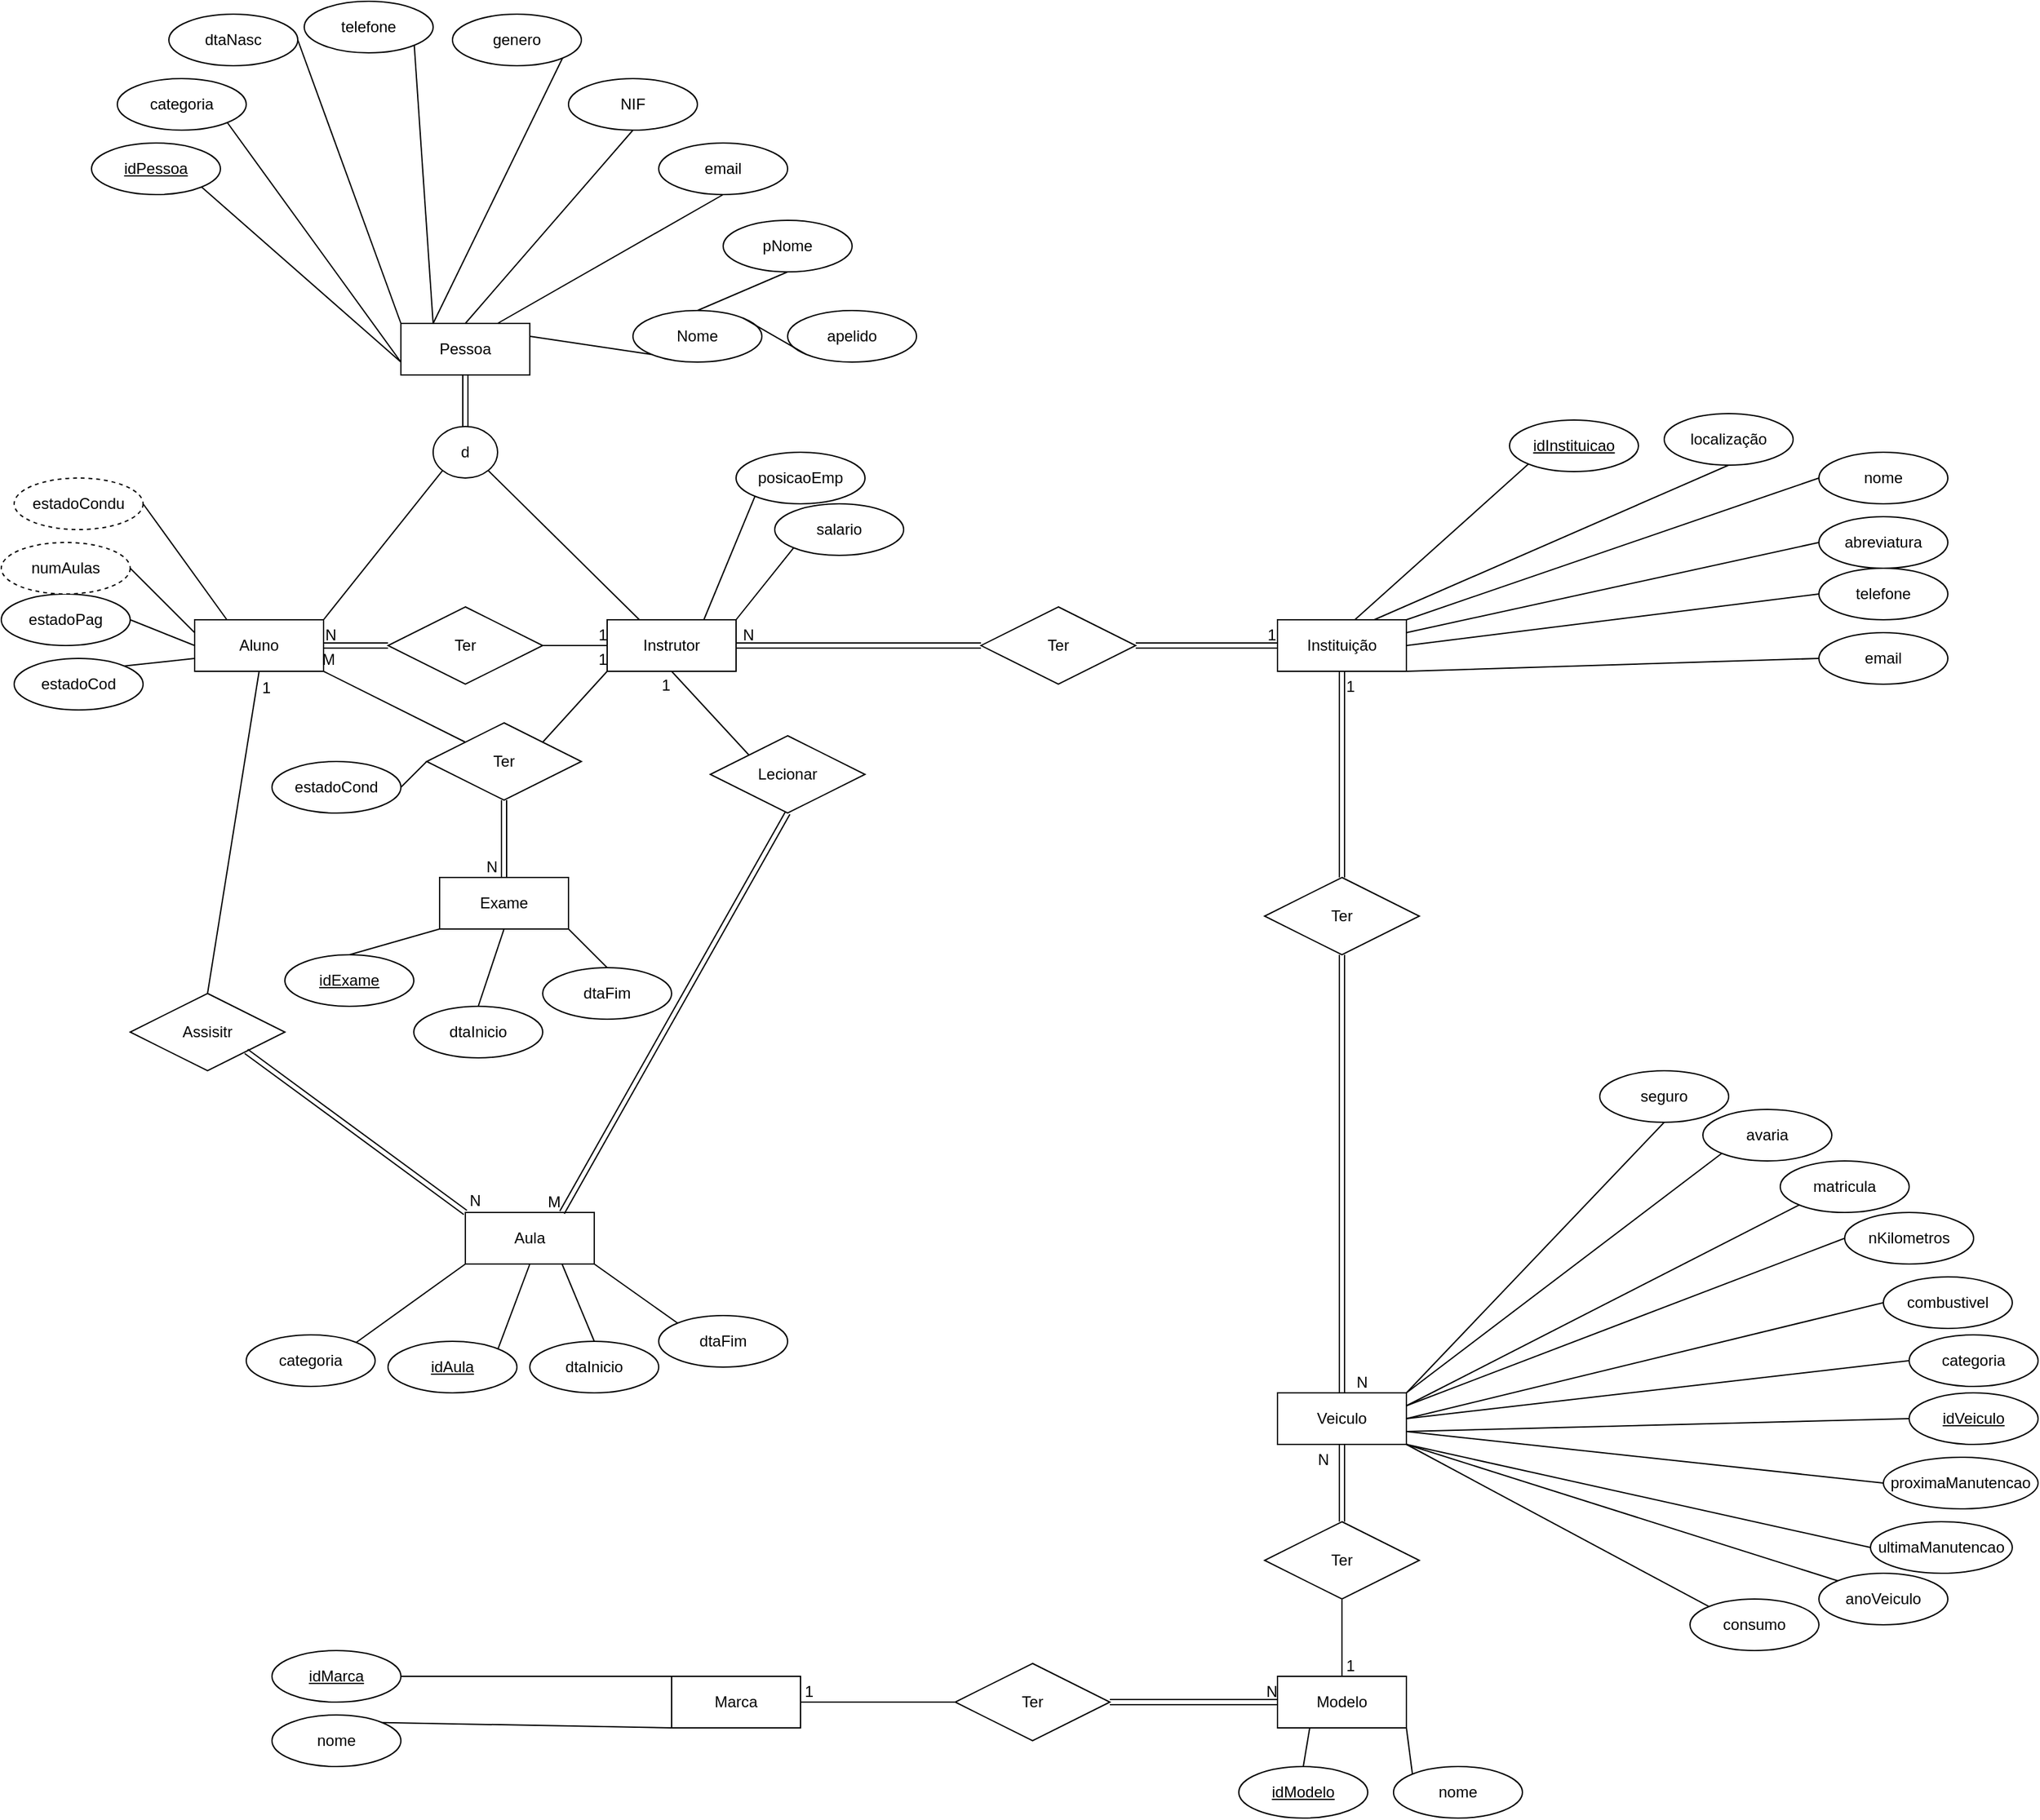 <mxfile version="17.4.6" type="device"><diagram id="oG9f0wrcc2t09360XT1p" name="Page-1"><mxGraphModel dx="2125" dy="1843" grid="1" gridSize="10" guides="1" tooltips="1" connect="1" arrows="1" fold="1" page="1" pageScale="1" pageWidth="827" pageHeight="1169" math="0" shadow="0"><root><mxCell id="0"/><mxCell id="1" parent="0"/><mxCell id="OIHB3nReKGHlLbzZ26ei-52" value="Aluno" style="whiteSpace=wrap;html=1;align=center;" parent="1" vertex="1"><mxGeometry x="-660" y="-10" width="100" height="40" as="geometry"/></mxCell><mxCell id="OIHB3nReKGHlLbzZ26ei-53" value="Instrutor" style="whiteSpace=wrap;html=1;align=center;" parent="1" vertex="1"><mxGeometry x="-340" y="-10" width="100" height="40" as="geometry"/></mxCell><mxCell id="OIHB3nReKGHlLbzZ26ei-54" value="Veiculo" style="whiteSpace=wrap;html=1;align=center;" parent="1" vertex="1"><mxGeometry x="180" y="590" width="100" height="40" as="geometry"/></mxCell><mxCell id="OIHB3nReKGHlLbzZ26ei-55" value="Instituição" style="whiteSpace=wrap;html=1;align=center;" parent="1" vertex="1"><mxGeometry x="180" y="-10" width="100" height="40" as="geometry"/></mxCell><mxCell id="nVEc0YeVtmowKKztT14y-18" value="estadoCod" style="ellipse;whiteSpace=wrap;html=1;align=center;" parent="1" vertex="1"><mxGeometry x="-800" y="20" width="100" height="40" as="geometry"/></mxCell><mxCell id="nVEc0YeVtmowKKztT14y-19" value="estadoPag" style="ellipse;whiteSpace=wrap;html=1;align=center;" parent="1" vertex="1"><mxGeometry x="-810" y="-30.0" width="100" height="40" as="geometry"/></mxCell><mxCell id="nVEc0YeVtmowKKztT14y-21" value="numAulas" style="ellipse;whiteSpace=wrap;html=1;align=center;dashed=1;" parent="1" vertex="1"><mxGeometry x="-810" y="-70" width="100" height="40" as="geometry"/></mxCell><mxCell id="nVEc0YeVtmowKKztT14y-36" value="" style="endArrow=none;html=1;rounded=0;exitX=1;exitY=0.5;exitDx=0;exitDy=0;entryX=0;entryY=0.25;entryDx=0;entryDy=0;" parent="1" source="nVEc0YeVtmowKKztT14y-21" target="OIHB3nReKGHlLbzZ26ei-52" edge="1"><mxGeometry relative="1" as="geometry"><mxPoint x="-460" y="420" as="sourcePoint"/><mxPoint x="-300" y="420" as="targetPoint"/></mxGeometry></mxCell><mxCell id="nVEc0YeVtmowKKztT14y-37" value="" style="endArrow=none;html=1;rounded=0;entryX=0;entryY=0.5;entryDx=0;entryDy=0;exitX=1;exitY=0.5;exitDx=0;exitDy=0;" parent="1" source="nVEc0YeVtmowKKztT14y-19" target="OIHB3nReKGHlLbzZ26ei-52" edge="1"><mxGeometry relative="1" as="geometry"><mxPoint x="-700" y="10" as="sourcePoint"/><mxPoint x="-270" y="390" as="targetPoint"/></mxGeometry></mxCell><mxCell id="nVEc0YeVtmowKKztT14y-42" value="" style="endArrow=none;html=1;rounded=0;exitX=0;exitY=0.75;exitDx=0;exitDy=0;entryX=1;entryY=0;entryDx=0;entryDy=0;" parent="1" source="OIHB3nReKGHlLbzZ26ei-52" target="nVEc0YeVtmowKKztT14y-18" edge="1"><mxGeometry relative="1" as="geometry"><mxPoint x="-380" y="350" as="sourcePoint"/><mxPoint x="-340.0" y="380" as="targetPoint"/></mxGeometry></mxCell><mxCell id="nVEc0YeVtmowKKztT14y-79" value="salario" style="ellipse;whiteSpace=wrap;html=1;align=center;" parent="1" vertex="1"><mxGeometry x="-210" y="-100" width="100" height="40" as="geometry"/></mxCell><mxCell id="nVEc0YeVtmowKKztT14y-80" value="posicaoEmp" style="ellipse;whiteSpace=wrap;html=1;align=center;" parent="1" vertex="1"><mxGeometry x="-240" y="-140" width="100" height="40" as="geometry"/></mxCell><mxCell id="nVEc0YeVtmowKKztT14y-89" value="" style="endArrow=none;html=1;rounded=0;exitX=0.75;exitY=0;exitDx=0;exitDy=0;entryX=0;entryY=1;entryDx=0;entryDy=0;" parent="1" source="OIHB3nReKGHlLbzZ26ei-53" target="nVEc0YeVtmowKKztT14y-80" edge="1"><mxGeometry relative="1" as="geometry"><mxPoint x="-80" y="109.18" as="sourcePoint"/><mxPoint x="220" y="139.18" as="targetPoint"/></mxGeometry></mxCell><mxCell id="nVEc0YeVtmowKKztT14y-90" value="" style="endArrow=none;html=1;rounded=0;exitX=1;exitY=0;exitDx=0;exitDy=0;entryX=0;entryY=1;entryDx=0;entryDy=0;" parent="1" source="OIHB3nReKGHlLbzZ26ei-53" target="nVEc0YeVtmowKKztT14y-79" edge="1"><mxGeometry relative="1" as="geometry"><mxPoint x="-80" y="129.18" as="sourcePoint"/><mxPoint x="230" y="149.18" as="targetPoint"/></mxGeometry></mxCell><mxCell id="nVEc0YeVtmowKKztT14y-96" value="matricula" style="ellipse;whiteSpace=wrap;html=1;align=center;" parent="1" vertex="1"><mxGeometry x="570" y="410" width="100" height="40" as="geometry"/></mxCell><mxCell id="nVEc0YeVtmowKKztT14y-99" value="nKilometros" style="ellipse;whiteSpace=wrap;html=1;align=center;" parent="1" vertex="1"><mxGeometry x="620" y="450" width="100" height="40" as="geometry"/></mxCell><mxCell id="nVEc0YeVtmowKKztT14y-100" value="combustivel" style="ellipse;whiteSpace=wrap;html=1;align=center;" parent="1" vertex="1"><mxGeometry x="650" y="500" width="100" height="40" as="geometry"/></mxCell><mxCell id="nVEc0YeVtmowKKztT14y-102" value="consumo" style="ellipse;whiteSpace=wrap;html=1;align=center;" parent="1" vertex="1"><mxGeometry x="500" y="750" width="100" height="40" as="geometry"/></mxCell><mxCell id="nVEc0YeVtmowKKztT14y-103" value="anoVeiculo" style="ellipse;whiteSpace=wrap;html=1;align=center;" parent="1" vertex="1"><mxGeometry x="600" y="730" width="100" height="40" as="geometry"/></mxCell><mxCell id="nVEc0YeVtmowKKztT14y-104" value="ultimaManutencao" style="ellipse;whiteSpace=wrap;html=1;align=center;" parent="1" vertex="1"><mxGeometry x="640" y="690" width="110" height="40" as="geometry"/></mxCell><mxCell id="nVEc0YeVtmowKKztT14y-105" value="proximaManutencao" style="ellipse;whiteSpace=wrap;html=1;align=center;" parent="1" vertex="1"><mxGeometry x="650" y="640" width="120" height="40" as="geometry"/></mxCell><mxCell id="nVEc0YeVtmowKKztT14y-106" value="avaria" style="ellipse;whiteSpace=wrap;html=1;align=center;" parent="1" vertex="1"><mxGeometry x="510" y="370" width="100" height="40" as="geometry"/></mxCell><mxCell id="nVEc0YeVtmowKKztT14y-108" value="seguro" style="ellipse;whiteSpace=wrap;html=1;align=center;" parent="1" vertex="1"><mxGeometry x="430" y="340" width="100" height="40" as="geometry"/></mxCell><mxCell id="nVEc0YeVtmowKKztT14y-109" value="categoria" style="ellipse;whiteSpace=wrap;html=1;align=center;" parent="1" vertex="1"><mxGeometry x="670" y="545" width="100" height="40" as="geometry"/></mxCell><mxCell id="nVEc0YeVtmowKKztT14y-111" value="idVeiculo" style="ellipse;whiteSpace=wrap;html=1;align=center;fontStyle=4;" parent="1" vertex="1"><mxGeometry x="670" y="590" width="100" height="40" as="geometry"/></mxCell><mxCell id="nVEc0YeVtmowKKztT14y-112" value="Aula" style="whiteSpace=wrap;html=1;align=center;" parent="1" vertex="1"><mxGeometry x="-450" y="450" width="100" height="40" as="geometry"/></mxCell><mxCell id="nVEc0YeVtmowKKztT14y-123" value="categoria" style="ellipse;whiteSpace=wrap;html=1;align=center;" parent="1" vertex="1"><mxGeometry x="-620" y="545" width="100" height="40" as="geometry"/></mxCell><mxCell id="ro6aVAbCuO4wN7WTRVgj-16" value="" style="endArrow=none;html=1;rounded=0;exitX=0;exitY=1;exitDx=0;exitDy=0;entryX=1;entryY=0;entryDx=0;entryDy=0;" parent="1" source="nVEc0YeVtmowKKztT14y-112" target="nVEc0YeVtmowKKztT14y-123" edge="1"><mxGeometry relative="1" as="geometry"><mxPoint x="-435" y="240" as="sourcePoint"/><mxPoint x="-275" y="240" as="targetPoint"/></mxGeometry></mxCell><mxCell id="ro6aVAbCuO4wN7WTRVgj-23" value="Lecionar" style="shape=rhombus;perimeter=rhombusPerimeter;whiteSpace=wrap;html=1;align=center;" parent="1" vertex="1"><mxGeometry x="-260" y="80" width="120" height="60" as="geometry"/></mxCell><mxCell id="ro6aVAbCuO4wN7WTRVgj-30" value="localização" style="ellipse;whiteSpace=wrap;html=1;align=center;" parent="1" vertex="1"><mxGeometry x="480" y="-170" width="100" height="40" as="geometry"/></mxCell><mxCell id="ro6aVAbCuO4wN7WTRVgj-31" value="nome" style="ellipse;whiteSpace=wrap;html=1;align=center;" parent="1" vertex="1"><mxGeometry x="600" y="-140" width="100" height="40" as="geometry"/></mxCell><mxCell id="ro6aVAbCuO4wN7WTRVgj-32" value="abreviatura" style="ellipse;whiteSpace=wrap;html=1;align=center;" parent="1" vertex="1"><mxGeometry x="600" y="-90" width="100" height="40" as="geometry"/></mxCell><mxCell id="ro6aVAbCuO4wN7WTRVgj-33" value="telefone" style="ellipse;whiteSpace=wrap;html=1;align=center;" parent="1" vertex="1"><mxGeometry x="600" y="-50" width="100" height="40" as="geometry"/></mxCell><mxCell id="ro6aVAbCuO4wN7WTRVgj-34" value="email" style="ellipse;whiteSpace=wrap;html=1;align=center;" parent="1" vertex="1"><mxGeometry x="600" width="100" height="40" as="geometry"/></mxCell><mxCell id="ro6aVAbCuO4wN7WTRVgj-35" value="" style="endArrow=none;html=1;rounded=0;entryX=0.5;entryY=1;entryDx=0;entryDy=0;exitX=0.75;exitY=0;exitDx=0;exitDy=0;" parent="1" source="OIHB3nReKGHlLbzZ26ei-55" target="ro6aVAbCuO4wN7WTRVgj-30" edge="1"><mxGeometry relative="1" as="geometry"><mxPoint x="280" y="570" as="sourcePoint"/><mxPoint x="440" y="570" as="targetPoint"/></mxGeometry></mxCell><mxCell id="ro6aVAbCuO4wN7WTRVgj-36" value="" style="endArrow=none;html=1;rounded=0;entryX=0;entryY=0.5;entryDx=0;entryDy=0;exitX=1;exitY=0;exitDx=0;exitDy=0;" parent="1" source="OIHB3nReKGHlLbzZ26ei-55" target="ro6aVAbCuO4wN7WTRVgj-31" edge="1"><mxGeometry relative="1" as="geometry"><mxPoint x="570" y="580" as="sourcePoint"/><mxPoint x="530" y="530" as="targetPoint"/></mxGeometry></mxCell><mxCell id="ro6aVAbCuO4wN7WTRVgj-37" value="" style="endArrow=none;html=1;rounded=0;entryX=0;entryY=0.5;entryDx=0;entryDy=0;exitX=1;exitY=0.25;exitDx=0;exitDy=0;" parent="1" source="OIHB3nReKGHlLbzZ26ei-55" target="ro6aVAbCuO4wN7WTRVgj-32" edge="1"><mxGeometry relative="1" as="geometry"><mxPoint x="530" y="590" as="sourcePoint"/><mxPoint x="600" y="540" as="targetPoint"/></mxGeometry></mxCell><mxCell id="ro6aVAbCuO4wN7WTRVgj-38" value="" style="endArrow=none;html=1;rounded=0;entryX=0;entryY=0.5;entryDx=0;entryDy=0;exitX=1;exitY=0.5;exitDx=0;exitDy=0;" parent="1" source="OIHB3nReKGHlLbzZ26ei-55" target="ro6aVAbCuO4wN7WTRVgj-33" edge="1"><mxGeometry relative="1" as="geometry"><mxPoint x="530" y="600" as="sourcePoint"/><mxPoint x="600" y="590" as="targetPoint"/></mxGeometry></mxCell><mxCell id="ro6aVAbCuO4wN7WTRVgj-39" value="" style="endArrow=none;html=1;rounded=0;entryX=0;entryY=0.5;entryDx=0;entryDy=0;exitX=1;exitY=1;exitDx=0;exitDy=0;" parent="1" source="OIHB3nReKGHlLbzZ26ei-55" target="ro6aVAbCuO4wN7WTRVgj-34" edge="1"><mxGeometry relative="1" as="geometry"><mxPoint x="530" y="610" as="sourcePoint"/><mxPoint x="600" y="630" as="targetPoint"/></mxGeometry></mxCell><mxCell id="ro6aVAbCuO4wN7WTRVgj-43" value="Ter" style="shape=rhombus;perimeter=rhombusPerimeter;whiteSpace=wrap;html=1;align=center;" parent="1" vertex="1"><mxGeometry x="-50" y="-20" width="120" height="60" as="geometry"/></mxCell><mxCell id="ro6aVAbCuO4wN7WTRVgj-50" value="Ter" style="shape=rhombus;perimeter=rhombusPerimeter;whiteSpace=wrap;html=1;align=center;" parent="1" vertex="1"><mxGeometry x="170" y="190" width="120" height="60" as="geometry"/></mxCell><mxCell id="ro6aVAbCuO4wN7WTRVgj-62" value="Exame" style="whiteSpace=wrap;html=1;align=center;" parent="1" vertex="1"><mxGeometry x="-470" y="190.0" width="100" height="40" as="geometry"/></mxCell><mxCell id="ro6aVAbCuO4wN7WTRVgj-64" value="idAula" style="ellipse;whiteSpace=wrap;html=1;align=center;fontStyle=4;" parent="1" vertex="1"><mxGeometry x="-510" y="550" width="100" height="40" as="geometry"/></mxCell><mxCell id="ro6aVAbCuO4wN7WTRVgj-65" value="" style="endArrow=none;html=1;rounded=0;entryX=1;entryY=0;entryDx=0;entryDy=0;exitX=0.5;exitY=1;exitDx=0;exitDy=0;" parent="1" source="nVEc0YeVtmowKKztT14y-112" target="ro6aVAbCuO4wN7WTRVgj-64" edge="1"><mxGeometry relative="1" as="geometry"><mxPoint x="-395" y="320" as="sourcePoint"/><mxPoint x="-235" y="320" as="targetPoint"/></mxGeometry></mxCell><mxCell id="ro6aVAbCuO4wN7WTRVgj-67" value="dtaInicio" style="ellipse;whiteSpace=wrap;html=1;align=center;" parent="1" vertex="1"><mxGeometry x="-400" y="550" width="100" height="40" as="geometry"/></mxCell><mxCell id="ro6aVAbCuO4wN7WTRVgj-68" value="dtaFim" style="ellipse;whiteSpace=wrap;html=1;align=center;" parent="1" vertex="1"><mxGeometry x="-300" y="530" width="100" height="40" as="geometry"/></mxCell><mxCell id="ro6aVAbCuO4wN7WTRVgj-70" value="" style="endArrow=none;html=1;rounded=0;entryX=0.5;entryY=0;entryDx=0;entryDy=0;exitX=0.75;exitY=1;exitDx=0;exitDy=0;" parent="1" source="nVEc0YeVtmowKKztT14y-112" target="ro6aVAbCuO4wN7WTRVgj-67" edge="1"><mxGeometry relative="1" as="geometry"><mxPoint x="-405" y="380" as="sourcePoint"/><mxPoint x="-245" y="380" as="targetPoint"/></mxGeometry></mxCell><mxCell id="ro6aVAbCuO4wN7WTRVgj-71" value="" style="endArrow=none;html=1;rounded=0;entryX=0;entryY=0;entryDx=0;entryDy=0;exitX=1;exitY=1;exitDx=0;exitDy=0;" parent="1" source="nVEc0YeVtmowKKztT14y-112" target="ro6aVAbCuO4wN7WTRVgj-68" edge="1"><mxGeometry relative="1" as="geometry"><mxPoint x="-465" y="380" as="sourcePoint"/><mxPoint x="-305" y="380" as="targetPoint"/></mxGeometry></mxCell><mxCell id="ro6aVAbCuO4wN7WTRVgj-72" value="dtaInicio" style="ellipse;whiteSpace=wrap;html=1;align=center;" parent="1" vertex="1"><mxGeometry x="-490" y="290.0" width="100" height="40" as="geometry"/></mxCell><mxCell id="ro6aVAbCuO4wN7WTRVgj-73" value="dtaFim" style="ellipse;whiteSpace=wrap;html=1;align=center;" parent="1" vertex="1"><mxGeometry x="-390" y="260.0" width="100" height="40" as="geometry"/></mxCell><mxCell id="ro6aVAbCuO4wN7WTRVgj-82" value="Ter" style="shape=rhombus;perimeter=rhombusPerimeter;whiteSpace=wrap;html=1;align=center;" parent="1" vertex="1"><mxGeometry x="-480" y="70" width="120" height="60" as="geometry"/></mxCell><mxCell id="ro6aVAbCuO4wN7WTRVgj-91" value="idExame" style="ellipse;whiteSpace=wrap;html=1;align=center;fontStyle=4;" parent="1" vertex="1"><mxGeometry x="-590" y="250" width="100" height="40" as="geometry"/></mxCell><mxCell id="67WGIg1vxly1ae_sOLAU-4" value="idInstituicao" style="ellipse;whiteSpace=wrap;html=1;align=center;fontStyle=4" parent="1" vertex="1"><mxGeometry x="360" y="-165" width="100" height="40" as="geometry"/></mxCell><mxCell id="67WGIg1vxly1ae_sOLAU-5" value="" style="endArrow=none;html=1;rounded=0;entryX=0;entryY=1;entryDx=0;entryDy=0;exitX=0.6;exitY=0;exitDx=0;exitDy=0;exitPerimeter=0;" parent="1" source="OIHB3nReKGHlLbzZ26ei-55" target="67WGIg1vxly1ae_sOLAU-4" edge="1"><mxGeometry relative="1" as="geometry"><mxPoint x="305" y="690" as="sourcePoint"/><mxPoint x="530" y="590" as="targetPoint"/></mxGeometry></mxCell><mxCell id="67WGIg1vxly1ae_sOLAU-14" value="Assisitr" style="shape=rhombus;perimeter=rhombusPerimeter;whiteSpace=wrap;html=1;align=center;" parent="1" vertex="1"><mxGeometry x="-710" y="280" width="120" height="60" as="geometry"/></mxCell><mxCell id="67WGIg1vxly1ae_sOLAU-20" value="estadoCondu" style="ellipse;whiteSpace=wrap;html=1;align=center;dashed=1;" parent="1" vertex="1"><mxGeometry x="-800" y="-120" width="100" height="40" as="geometry"/></mxCell><mxCell id="67WGIg1vxly1ae_sOLAU-21" value="" style="endArrow=none;html=1;rounded=0;exitX=1;exitY=0.5;exitDx=0;exitDy=0;entryX=0.25;entryY=0;entryDx=0;entryDy=0;" parent="1" source="67WGIg1vxly1ae_sOLAU-20" target="OIHB3nReKGHlLbzZ26ei-52" edge="1"><mxGeometry relative="1" as="geometry"><mxPoint x="-714.645" y="408.358" as="sourcePoint"/><mxPoint x="-430" y="340" as="targetPoint"/></mxGeometry></mxCell><mxCell id="67WGIg1vxly1ae_sOLAU-23" value="estadoCond" style="ellipse;whiteSpace=wrap;html=1;align=center;" parent="1" vertex="1"><mxGeometry x="-600" y="100" width="100" height="40" as="geometry"/></mxCell><mxCell id="67WGIg1vxly1ae_sOLAU-24" value="Pessoa" style="whiteSpace=wrap;html=1;align=center;" parent="1" vertex="1"><mxGeometry x="-500" y="-240" width="100" height="40" as="geometry"/></mxCell><mxCell id="67WGIg1vxly1ae_sOLAU-25" value="Nome" style="ellipse;whiteSpace=wrap;html=1;align=center;" parent="1" vertex="1"><mxGeometry x="-320" y="-250" width="100" height="40" as="geometry"/></mxCell><mxCell id="67WGIg1vxly1ae_sOLAU-26" value="pNome" style="ellipse;whiteSpace=wrap;html=1;align=center;" parent="1" vertex="1"><mxGeometry x="-250" y="-320" width="100" height="40" as="geometry"/></mxCell><mxCell id="67WGIg1vxly1ae_sOLAU-27" value="apelido" style="ellipse;whiteSpace=wrap;html=1;align=center;" parent="1" vertex="1"><mxGeometry x="-200" y="-250" width="100" height="40" as="geometry"/></mxCell><mxCell id="67WGIg1vxly1ae_sOLAU-28" value="email" style="ellipse;whiteSpace=wrap;html=1;align=center;" parent="1" vertex="1"><mxGeometry x="-300" y="-380" width="100" height="40" as="geometry"/></mxCell><mxCell id="67WGIg1vxly1ae_sOLAU-29" value="NIF" style="ellipse;whiteSpace=wrap;html=1;align=center;" parent="1" vertex="1"><mxGeometry x="-370" y="-430" width="100" height="40" as="geometry"/></mxCell><mxCell id="67WGIg1vxly1ae_sOLAU-30" value="genero" style="ellipse;whiteSpace=wrap;html=1;align=center;" parent="1" vertex="1"><mxGeometry x="-460" y="-480" width="100" height="40" as="geometry"/></mxCell><mxCell id="67WGIg1vxly1ae_sOLAU-31" value="telefone" style="ellipse;whiteSpace=wrap;html=1;align=center;" parent="1" vertex="1"><mxGeometry x="-575" y="-490" width="100" height="40" as="geometry"/></mxCell><mxCell id="67WGIg1vxly1ae_sOLAU-32" value="dtaNasc" style="ellipse;whiteSpace=wrap;html=1;align=center;" parent="1" vertex="1"><mxGeometry x="-680" y="-480" width="100" height="40" as="geometry"/></mxCell><mxCell id="67WGIg1vxly1ae_sOLAU-33" value="categoria" style="ellipse;whiteSpace=wrap;html=1;align=center;" parent="1" vertex="1"><mxGeometry x="-720" y="-430" width="100" height="40" as="geometry"/></mxCell><mxCell id="67WGIg1vxly1ae_sOLAU-34" value="" style="endArrow=none;html=1;rounded=0;exitX=0.5;exitY=1;exitDx=0;exitDy=0;entryX=0.75;entryY=0;entryDx=0;entryDy=0;" parent="1" source="67WGIg1vxly1ae_sOLAU-28" target="67WGIg1vxly1ae_sOLAU-24" edge="1"><mxGeometry relative="1" as="geometry"><mxPoint x="-480" y="-110" as="sourcePoint"/><mxPoint x="-320" y="-110" as="targetPoint"/></mxGeometry></mxCell><mxCell id="67WGIg1vxly1ae_sOLAU-35" value="" style="endArrow=none;html=1;rounded=0;exitX=0;exitY=1;exitDx=0;exitDy=0;entryX=1;entryY=0.25;entryDx=0;entryDy=0;" parent="1" source="67WGIg1vxly1ae_sOLAU-25" target="67WGIg1vxly1ae_sOLAU-24" edge="1"><mxGeometry relative="1" as="geometry"><mxPoint x="-480" y="-300" as="sourcePoint"/><mxPoint x="-505" y="-220" as="targetPoint"/></mxGeometry></mxCell><mxCell id="67WGIg1vxly1ae_sOLAU-36" value="" style="endArrow=none;html=1;rounded=0;exitX=0.5;exitY=1;exitDx=0;exitDy=0;entryX=0.5;entryY=0;entryDx=0;entryDy=0;" parent="1" source="67WGIg1vxly1ae_sOLAU-26" target="67WGIg1vxly1ae_sOLAU-25" edge="1"><mxGeometry relative="1" as="geometry"><mxPoint x="-410" y="-245" as="sourcePoint"/><mxPoint x="-435" y="-165" as="targetPoint"/></mxGeometry></mxCell><mxCell id="67WGIg1vxly1ae_sOLAU-37" value="" style="endArrow=none;html=1;rounded=0;exitX=0;exitY=1;exitDx=0;exitDy=0;entryX=1;entryY=0;entryDx=0;entryDy=0;" parent="1" source="67WGIg1vxly1ae_sOLAU-27" target="67WGIg1vxly1ae_sOLAU-25" edge="1"><mxGeometry relative="1" as="geometry"><mxPoint x="-400" y="-235" as="sourcePoint"/><mxPoint x="-425" y="-155" as="targetPoint"/></mxGeometry></mxCell><mxCell id="67WGIg1vxly1ae_sOLAU-38" value="" style="endArrow=none;html=1;rounded=0;exitX=0.5;exitY=1;exitDx=0;exitDy=0;entryX=0.5;entryY=0;entryDx=0;entryDy=0;" parent="1" source="67WGIg1vxly1ae_sOLAU-29" target="67WGIg1vxly1ae_sOLAU-24" edge="1"><mxGeometry relative="1" as="geometry"><mxPoint x="-450" y="-270" as="sourcePoint"/><mxPoint x="-475" y="-190" as="targetPoint"/></mxGeometry></mxCell><mxCell id="67WGIg1vxly1ae_sOLAU-39" value="" style="endArrow=none;html=1;rounded=0;exitX=1;exitY=1;exitDx=0;exitDy=0;entryX=0.25;entryY=0;entryDx=0;entryDy=0;" parent="1" source="67WGIg1vxly1ae_sOLAU-30" target="67WGIg1vxly1ae_sOLAU-24" edge="1"><mxGeometry relative="1" as="geometry"><mxPoint x="-440" y="-260" as="sourcePoint"/><mxPoint x="-590" y="-230" as="targetPoint"/></mxGeometry></mxCell><mxCell id="67WGIg1vxly1ae_sOLAU-40" value="" style="endArrow=none;html=1;rounded=0;exitX=1;exitY=1;exitDx=0;exitDy=0;entryX=0.25;entryY=0;entryDx=0;entryDy=0;" parent="1" source="67WGIg1vxly1ae_sOLAU-31" target="67WGIg1vxly1ae_sOLAU-24" edge="1"><mxGeometry relative="1" as="geometry"><mxPoint x="-430" y="-250" as="sourcePoint"/><mxPoint x="-455" y="-170" as="targetPoint"/></mxGeometry></mxCell><mxCell id="67WGIg1vxly1ae_sOLAU-41" value="" style="endArrow=none;html=1;rounded=0;exitX=0;exitY=0;exitDx=0;exitDy=0;entryX=1;entryY=0.5;entryDx=0;entryDy=0;" parent="1" source="67WGIg1vxly1ae_sOLAU-24" target="67WGIg1vxly1ae_sOLAU-32" edge="1"><mxGeometry relative="1" as="geometry"><mxPoint x="-420" y="-240" as="sourcePoint"/><mxPoint x="-445" y="-160" as="targetPoint"/></mxGeometry></mxCell><mxCell id="67WGIg1vxly1ae_sOLAU-42" value="" style="endArrow=none;html=1;rounded=0;exitX=0;exitY=0.75;exitDx=0;exitDy=0;entryX=1;entryY=1;entryDx=0;entryDy=0;" parent="1" source="67WGIg1vxly1ae_sOLAU-24" target="67WGIg1vxly1ae_sOLAU-33" edge="1"><mxGeometry relative="1" as="geometry"><mxPoint x="-410" y="-230" as="sourcePoint"/><mxPoint x="-435" y="-150" as="targetPoint"/></mxGeometry></mxCell><mxCell id="67WGIg1vxly1ae_sOLAU-45" value="d" style="ellipse;whiteSpace=wrap;html=1;align=center;" parent="1" vertex="1"><mxGeometry x="-475" y="-160" width="50" height="40" as="geometry"/></mxCell><mxCell id="67WGIg1vxly1ae_sOLAU-46" value="" style="endArrow=none;html=1;rounded=0;exitX=0;exitY=1;exitDx=0;exitDy=0;entryX=1;entryY=0;entryDx=0;entryDy=0;" parent="1" source="67WGIg1vxly1ae_sOLAU-45" target="OIHB3nReKGHlLbzZ26ei-52" edge="1"><mxGeometry relative="1" as="geometry"><mxPoint x="-550" y="-50" as="sourcePoint"/><mxPoint x="-390" y="-50" as="targetPoint"/></mxGeometry></mxCell><mxCell id="67WGIg1vxly1ae_sOLAU-48" value="" style="endArrow=none;html=1;rounded=0;exitX=1;exitY=1;exitDx=0;exitDy=0;entryX=0.25;entryY=0;entryDx=0;entryDy=0;" parent="1" source="67WGIg1vxly1ae_sOLAU-45" target="OIHB3nReKGHlLbzZ26ei-53" edge="1"><mxGeometry relative="1" as="geometry"><mxPoint x="-522.392" y="-85.633" as="sourcePoint"/><mxPoint x="-550" as="targetPoint"/></mxGeometry></mxCell><mxCell id="67WGIg1vxly1ae_sOLAU-49" value="Ter" style="shape=rhombus;perimeter=rhombusPerimeter;whiteSpace=wrap;html=1;align=center;" parent="1" vertex="1"><mxGeometry x="-510" y="-20" width="120" height="60" as="geometry"/></mxCell><mxCell id="67WGIg1vxly1ae_sOLAU-53" value="" style="endArrow=none;html=1;rounded=0;exitX=1;exitY=0.5;exitDx=0;exitDy=0;entryX=0;entryY=0.5;entryDx=0;entryDy=0;" parent="1" source="67WGIg1vxly1ae_sOLAU-49" target="OIHB3nReKGHlLbzZ26ei-53" edge="1"><mxGeometry relative="1" as="geometry"><mxPoint x="-380" y="80" as="sourcePoint"/><mxPoint x="-220" y="80" as="targetPoint"/></mxGeometry></mxCell><mxCell id="67WGIg1vxly1ae_sOLAU-54" value="1" style="resizable=0;html=1;align=right;verticalAlign=bottom;" parent="67WGIg1vxly1ae_sOLAU-53" connectable="0" vertex="1"><mxGeometry x="1" relative="1" as="geometry"/></mxCell><mxCell id="67WGIg1vxly1ae_sOLAU-55" value="" style="shape=link;html=1;rounded=0;entryX=1;entryY=0.5;entryDx=0;entryDy=0;exitX=0;exitY=0.5;exitDx=0;exitDy=0;" parent="1" source="67WGIg1vxly1ae_sOLAU-49" target="OIHB3nReKGHlLbzZ26ei-52" edge="1"><mxGeometry relative="1" as="geometry"><mxPoint x="-510" y="60" as="sourcePoint"/><mxPoint x="-350" y="60" as="targetPoint"/></mxGeometry></mxCell><mxCell id="67WGIg1vxly1ae_sOLAU-56" value="N" style="resizable=0;html=1;align=right;verticalAlign=bottom;" parent="67WGIg1vxly1ae_sOLAU-55" connectable="0" vertex="1"><mxGeometry x="1" relative="1" as="geometry"><mxPoint x="10" as="offset"/></mxGeometry></mxCell><mxCell id="67WGIg1vxly1ae_sOLAU-57" value="Marca" style="whiteSpace=wrap;html=1;align=center;" parent="1" vertex="1"><mxGeometry x="-290" y="810" width="100" height="40" as="geometry"/></mxCell><mxCell id="67WGIg1vxly1ae_sOLAU-58" value="idMarca" style="ellipse;whiteSpace=wrap;html=1;align=center;fontStyle=4" parent="1" vertex="1"><mxGeometry x="-600" y="790" width="100" height="40" as="geometry"/></mxCell><mxCell id="67WGIg1vxly1ae_sOLAU-59" value="nome" style="ellipse;whiteSpace=wrap;html=1;align=center;" parent="1" vertex="1"><mxGeometry x="-600" y="840" width="100" height="40" as="geometry"/></mxCell><mxCell id="67WGIg1vxly1ae_sOLAU-62" value="" style="endArrow=none;html=1;rounded=0;exitX=1;exitY=0.5;exitDx=0;exitDy=0;entryX=0;entryY=0;entryDx=0;entryDy=0;" parent="1" source="67WGIg1vxly1ae_sOLAU-58" target="67WGIg1vxly1ae_sOLAU-57" edge="1"><mxGeometry relative="1" as="geometry"><mxPoint x="258.5" y="820" as="sourcePoint"/><mxPoint x="418.5" y="820" as="targetPoint"/></mxGeometry></mxCell><mxCell id="67WGIg1vxly1ae_sOLAU-63" value="" style="endArrow=none;html=1;rounded=0;exitX=1;exitY=0;exitDx=0;exitDy=0;entryX=0;entryY=1;entryDx=0;entryDy=0;" parent="1" source="67WGIg1vxly1ae_sOLAU-59" target="67WGIg1vxly1ae_sOLAU-57" edge="1"><mxGeometry relative="1" as="geometry"><mxPoint x="348.5" y="830" as="sourcePoint"/><mxPoint x="508.5" y="830" as="targetPoint"/></mxGeometry></mxCell><mxCell id="67WGIg1vxly1ae_sOLAU-65" value="Ter" style="shape=rhombus;perimeter=rhombusPerimeter;whiteSpace=wrap;html=1;align=center;" parent="1" vertex="1"><mxGeometry x="170" y="690" width="120" height="60" as="geometry"/></mxCell><mxCell id="67WGIg1vxly1ae_sOLAU-69" value="" style="endArrow=none;html=1;rounded=0;exitX=0.5;exitY=1;exitDx=0;exitDy=0;entryX=0.5;entryY=0;entryDx=0;entryDy=0;" parent="1" source="67WGIg1vxly1ae_sOLAU-65" target="rprhJemzZ-AXJaXz9siv-1" edge="1"><mxGeometry relative="1" as="geometry"><mxPoint x="313.5" y="910" as="sourcePoint"/><mxPoint x="473.5" y="910" as="targetPoint"/></mxGeometry></mxCell><mxCell id="67WGIg1vxly1ae_sOLAU-70" value="1" style="resizable=0;html=1;align=right;verticalAlign=bottom;" parent="67WGIg1vxly1ae_sOLAU-69" connectable="0" vertex="1"><mxGeometry x="1" relative="1" as="geometry"><mxPoint x="10" as="offset"/></mxGeometry></mxCell><mxCell id="lmBRc2Ij3XzO0STrbt3e-1" value="" style="endArrow=none;html=1;rounded=0;entryX=0.5;entryY=1;entryDx=0;entryDy=0;exitX=0.5;exitY=0;exitDx=0;exitDy=0;" parent="1" source="67WGIg1vxly1ae_sOLAU-14" target="OIHB3nReKGHlLbzZ26ei-52" edge="1"><mxGeometry relative="1" as="geometry"><mxPoint x="-630" y="180" as="sourcePoint"/><mxPoint x="-690" y="160" as="targetPoint"/></mxGeometry></mxCell><mxCell id="lmBRc2Ij3XzO0STrbt3e-2" value="1" style="resizable=0;html=1;align=right;verticalAlign=bottom;" parent="lmBRc2Ij3XzO0STrbt3e-1" connectable="0" vertex="1"><mxGeometry x="1" relative="1" as="geometry"><mxPoint x="10" y="21" as="offset"/></mxGeometry></mxCell><mxCell id="lmBRc2Ij3XzO0STrbt3e-3" value="" style="endArrow=none;html=1;rounded=0;entryX=0.5;entryY=1;entryDx=0;entryDy=0;exitX=0;exitY=0;exitDx=0;exitDy=0;" parent="1" source="ro6aVAbCuO4wN7WTRVgj-23" target="OIHB3nReKGHlLbzZ26ei-53" edge="1"><mxGeometry relative="1" as="geometry"><mxPoint x="-290" y="90" as="sourcePoint"/><mxPoint x="-30" y="120" as="targetPoint"/></mxGeometry></mxCell><mxCell id="lmBRc2Ij3XzO0STrbt3e-4" value="1" style="resizable=0;html=1;align=right;verticalAlign=bottom;" parent="lmBRc2Ij3XzO0STrbt3e-3" connectable="0" vertex="1"><mxGeometry x="1" relative="1" as="geometry"><mxPoint y="20" as="offset"/></mxGeometry></mxCell><mxCell id="lmBRc2Ij3XzO0STrbt3e-5" value="" style="shape=link;html=1;rounded=0;entryX=0;entryY=0;entryDx=0;entryDy=0;exitX=1;exitY=1;exitDx=0;exitDy=0;" parent="1" source="67WGIg1vxly1ae_sOLAU-14" target="nVEc0YeVtmowKKztT14y-112" edge="1"><mxGeometry relative="1" as="geometry"><mxPoint x="-530" y="310" as="sourcePoint"/><mxPoint x="-370" y="310" as="targetPoint"/></mxGeometry></mxCell><mxCell id="lmBRc2Ij3XzO0STrbt3e-6" value="N" style="resizable=0;html=1;align=right;verticalAlign=bottom;" parent="lmBRc2Ij3XzO0STrbt3e-5" connectable="0" vertex="1"><mxGeometry x="1" relative="1" as="geometry"><mxPoint x="13" as="offset"/></mxGeometry></mxCell><mxCell id="lmBRc2Ij3XzO0STrbt3e-7" value="" style="shape=link;html=1;rounded=0;entryX=0.75;entryY=0;entryDx=0;entryDy=0;exitX=0.5;exitY=1;exitDx=0;exitDy=0;" parent="1" source="ro6aVAbCuO4wN7WTRVgj-23" target="nVEc0YeVtmowKKztT14y-112" edge="1"><mxGeometry relative="1" as="geometry"><mxPoint x="-70" y="250" as="sourcePoint"/><mxPoint x="90" y="250" as="targetPoint"/></mxGeometry></mxCell><mxCell id="lmBRc2Ij3XzO0STrbt3e-8" value="M" style="resizable=0;html=1;align=right;verticalAlign=bottom;" parent="lmBRc2Ij3XzO0STrbt3e-7" connectable="0" vertex="1"><mxGeometry x="1" relative="1" as="geometry"/></mxCell><mxCell id="lmBRc2Ij3XzO0STrbt3e-13" value="" style="endArrow=none;html=1;rounded=0;exitX=1;exitY=0.5;exitDx=0;exitDy=0;entryX=0;entryY=0.5;entryDx=0;entryDy=0;" parent="1" source="67WGIg1vxly1ae_sOLAU-23" target="ro6aVAbCuO4wN7WTRVgj-82" edge="1"><mxGeometry relative="1" as="geometry"><mxPoint x="-510" y="300" as="sourcePoint"/><mxPoint x="-350" y="300" as="targetPoint"/></mxGeometry></mxCell><mxCell id="lmBRc2Ij3XzO0STrbt3e-14" value="" style="shape=link;html=1;rounded=0;entryX=0.5;entryY=0;entryDx=0;entryDy=0;exitX=0.5;exitY=1;exitDx=0;exitDy=0;" parent="1" source="ro6aVAbCuO4wN7WTRVgj-82" target="ro6aVAbCuO4wN7WTRVgj-62" edge="1"><mxGeometry relative="1" as="geometry"><mxPoint x="-310" y="360" as="sourcePoint"/><mxPoint x="-150" y="360" as="targetPoint"/></mxGeometry></mxCell><mxCell id="lmBRc2Ij3XzO0STrbt3e-15" value="N" style="resizable=0;html=1;align=right;verticalAlign=bottom;" parent="lmBRc2Ij3XzO0STrbt3e-14" connectable="0" vertex="1"><mxGeometry x="1" relative="1" as="geometry"><mxPoint x="-5" as="offset"/></mxGeometry></mxCell><mxCell id="lmBRc2Ij3XzO0STrbt3e-16" value="" style="endArrow=none;html=1;rounded=0;exitX=1;exitY=1;exitDx=0;exitDy=0;entryX=0.5;entryY=0;entryDx=0;entryDy=0;" parent="1" source="ro6aVAbCuO4wN7WTRVgj-62" target="ro6aVAbCuO4wN7WTRVgj-73" edge="1"><mxGeometry relative="1" as="geometry"><mxPoint x="-380" y="480" as="sourcePoint"/><mxPoint x="-220" y="480" as="targetPoint"/></mxGeometry></mxCell><mxCell id="lmBRc2Ij3XzO0STrbt3e-17" value="" style="endArrow=none;html=1;rounded=0;exitX=0.5;exitY=1;exitDx=0;exitDy=0;entryX=0.5;entryY=0;entryDx=0;entryDy=0;" parent="1" source="ro6aVAbCuO4wN7WTRVgj-62" target="ro6aVAbCuO4wN7WTRVgj-72" edge="1"><mxGeometry relative="1" as="geometry"><mxPoint x="-540" y="410" as="sourcePoint"/><mxPoint x="-380" y="410" as="targetPoint"/></mxGeometry></mxCell><mxCell id="lmBRc2Ij3XzO0STrbt3e-18" value="" style="endArrow=none;html=1;rounded=0;exitX=0;exitY=1;exitDx=0;exitDy=0;entryX=0.5;entryY=0;entryDx=0;entryDy=0;" parent="1" source="ro6aVAbCuO4wN7WTRVgj-62" target="ro6aVAbCuO4wN7WTRVgj-91" edge="1"><mxGeometry relative="1" as="geometry"><mxPoint x="-540" y="400" as="sourcePoint"/><mxPoint x="-380" y="400" as="targetPoint"/></mxGeometry></mxCell><mxCell id="lmBRc2Ij3XzO0STrbt3e-23" value="" style="endArrow=none;html=1;rounded=0;entryX=1;entryY=1;entryDx=0;entryDy=0;exitX=0;exitY=0;exitDx=0;exitDy=0;" parent="1" source="ro6aVAbCuO4wN7WTRVgj-82" target="OIHB3nReKGHlLbzZ26ei-52" edge="1"><mxGeometry relative="1" as="geometry"><mxPoint x="-600" y="80" as="sourcePoint"/><mxPoint x="-440" y="80" as="targetPoint"/></mxGeometry></mxCell><mxCell id="lmBRc2Ij3XzO0STrbt3e-24" value="M" style="resizable=0;html=1;align=right;verticalAlign=bottom;" parent="lmBRc2Ij3XzO0STrbt3e-23" connectable="0" vertex="1"><mxGeometry x="1" relative="1" as="geometry"><mxPoint x="10" as="offset"/></mxGeometry></mxCell><mxCell id="lmBRc2Ij3XzO0STrbt3e-25" value="" style="endArrow=none;html=1;rounded=0;entryX=0;entryY=1;entryDx=0;entryDy=0;exitX=1;exitY=0;exitDx=0;exitDy=0;" parent="1" source="ro6aVAbCuO4wN7WTRVgj-82" target="OIHB3nReKGHlLbzZ26ei-53" edge="1"><mxGeometry relative="1" as="geometry"><mxPoint x="-500" y="130" as="sourcePoint"/><mxPoint x="-340" y="130" as="targetPoint"/></mxGeometry></mxCell><mxCell id="lmBRc2Ij3XzO0STrbt3e-26" value="1" style="resizable=0;html=1;align=right;verticalAlign=bottom;" parent="lmBRc2Ij3XzO0STrbt3e-25" connectable="0" vertex="1"><mxGeometry x="1" relative="1" as="geometry"/></mxCell><mxCell id="lmBRc2Ij3XzO0STrbt3e-27" value="" style="shape=link;html=1;rounded=0;entryX=1;entryY=0.5;entryDx=0;entryDy=0;exitX=0;exitY=0.5;exitDx=0;exitDy=0;" parent="1" source="ro6aVAbCuO4wN7WTRVgj-43" target="OIHB3nReKGHlLbzZ26ei-53" edge="1"><mxGeometry relative="1" as="geometry"><mxPoint x="-90" y="170" as="sourcePoint"/><mxPoint x="70" y="170" as="targetPoint"/></mxGeometry></mxCell><mxCell id="lmBRc2Ij3XzO0STrbt3e-28" value="N" style="resizable=0;html=1;align=right;verticalAlign=bottom;" parent="lmBRc2Ij3XzO0STrbt3e-27" connectable="0" vertex="1"><mxGeometry x="1" relative="1" as="geometry"><mxPoint x="14" as="offset"/></mxGeometry></mxCell><mxCell id="lmBRc2Ij3XzO0STrbt3e-29" value="" style="shape=link;html=1;rounded=0;exitX=1;exitY=0.5;exitDx=0;exitDy=0;entryX=0;entryY=0.5;entryDx=0;entryDy=0;" parent="1" source="ro6aVAbCuO4wN7WTRVgj-43" target="OIHB3nReKGHlLbzZ26ei-55" edge="1"><mxGeometry relative="1" as="geometry"><mxPoint x="30" y="60" as="sourcePoint"/><mxPoint x="190" y="60" as="targetPoint"/></mxGeometry></mxCell><mxCell id="lmBRc2Ij3XzO0STrbt3e-30" value="1" style="resizable=0;html=1;align=right;verticalAlign=bottom;" parent="lmBRc2Ij3XzO0STrbt3e-29" connectable="0" vertex="1"><mxGeometry x="1" relative="1" as="geometry"><mxPoint x="-1" as="offset"/></mxGeometry></mxCell><mxCell id="lmBRc2Ij3XzO0STrbt3e-31" value="" style="shape=link;html=1;rounded=0;entryX=0.5;entryY=1;entryDx=0;entryDy=0;exitX=0.5;exitY=0;exitDx=0;exitDy=0;" parent="1" source="ro6aVAbCuO4wN7WTRVgj-50" target="OIHB3nReKGHlLbzZ26ei-55" edge="1"><mxGeometry relative="1" as="geometry"><mxPoint x="50" y="150" as="sourcePoint"/><mxPoint x="210" y="150" as="targetPoint"/></mxGeometry></mxCell><mxCell id="lmBRc2Ij3XzO0STrbt3e-32" value="1" style="resizable=0;html=1;align=right;verticalAlign=bottom;" parent="lmBRc2Ij3XzO0STrbt3e-31" connectable="0" vertex="1"><mxGeometry x="1" relative="1" as="geometry"><mxPoint x="10" y="20" as="offset"/></mxGeometry></mxCell><mxCell id="lmBRc2Ij3XzO0STrbt3e-33" value="" style="shape=link;html=1;rounded=0;entryX=0.5;entryY=0;entryDx=0;entryDy=0;exitX=0.5;exitY=1;exitDx=0;exitDy=0;" parent="1" source="ro6aVAbCuO4wN7WTRVgj-50" target="OIHB3nReKGHlLbzZ26ei-54" edge="1"><mxGeometry relative="1" as="geometry"><mxPoint x="180" y="360" as="sourcePoint"/><mxPoint x="340" y="360" as="targetPoint"/></mxGeometry></mxCell><mxCell id="lmBRc2Ij3XzO0STrbt3e-34" value="N" style="resizable=0;html=1;align=right;verticalAlign=bottom;" parent="lmBRc2Ij3XzO0STrbt3e-33" connectable="0" vertex="1"><mxGeometry x="1" relative="1" as="geometry"><mxPoint x="20" as="offset"/></mxGeometry></mxCell><mxCell id="lmBRc2Ij3XzO0STrbt3e-36" value="" style="endArrow=none;html=1;rounded=0;exitX=1;exitY=0;exitDx=0;exitDy=0;entryX=0.5;entryY=1;entryDx=0;entryDy=0;" parent="1" source="OIHB3nReKGHlLbzZ26ei-54" target="nVEc0YeVtmowKKztT14y-108" edge="1"><mxGeometry relative="1" as="geometry"><mxPoint x="250" y="660" as="sourcePoint"/><mxPoint x="410" y="660" as="targetPoint"/></mxGeometry></mxCell><mxCell id="lmBRc2Ij3XzO0STrbt3e-37" value="" style="endArrow=none;html=1;rounded=0;entryX=0;entryY=1;entryDx=0;entryDy=0;exitX=1;exitY=0;exitDx=0;exitDy=0;" parent="1" source="OIHB3nReKGHlLbzZ26ei-54" target="nVEc0YeVtmowKKztT14y-106" edge="1"><mxGeometry relative="1" as="geometry"><mxPoint x="260" y="560" as="sourcePoint"/><mxPoint x="560" y="590" as="targetPoint"/></mxGeometry></mxCell><mxCell id="lmBRc2Ij3XzO0STrbt3e-38" value="" style="endArrow=none;html=1;rounded=0;exitX=1;exitY=0.25;exitDx=0;exitDy=0;entryX=0;entryY=1;entryDx=0;entryDy=0;" parent="1" source="OIHB3nReKGHlLbzZ26ei-54" target="nVEc0YeVtmowKKztT14y-96" edge="1"><mxGeometry relative="1" as="geometry"><mxPoint x="400" y="600" as="sourcePoint"/><mxPoint x="560" y="600" as="targetPoint"/></mxGeometry></mxCell><mxCell id="lmBRc2Ij3XzO0STrbt3e-39" value="" style="endArrow=none;html=1;rounded=0;exitX=1;exitY=0.25;exitDx=0;exitDy=0;entryX=0;entryY=0.5;entryDx=0;entryDy=0;" parent="1" source="OIHB3nReKGHlLbzZ26ei-54" target="nVEc0YeVtmowKKztT14y-99" edge="1"><mxGeometry relative="1" as="geometry"><mxPoint x="400" y="630" as="sourcePoint"/><mxPoint x="560" y="630" as="targetPoint"/></mxGeometry></mxCell><mxCell id="lmBRc2Ij3XzO0STrbt3e-40" value="" style="endArrow=none;html=1;rounded=0;entryX=0;entryY=0.5;entryDx=0;entryDy=0;exitX=1;exitY=0.5;exitDx=0;exitDy=0;" parent="1" source="OIHB3nReKGHlLbzZ26ei-54" target="nVEc0YeVtmowKKztT14y-100" edge="1"><mxGeometry relative="1" as="geometry"><mxPoint x="260" y="670" as="sourcePoint"/><mxPoint x="470" y="650" as="targetPoint"/></mxGeometry></mxCell><mxCell id="lmBRc2Ij3XzO0STrbt3e-41" value="" style="endArrow=none;html=1;rounded=0;exitX=1;exitY=0.5;exitDx=0;exitDy=0;entryX=0;entryY=0.5;entryDx=0;entryDy=0;" parent="1" source="OIHB3nReKGHlLbzZ26ei-54" target="nVEc0YeVtmowKKztT14y-109" edge="1"><mxGeometry relative="1" as="geometry"><mxPoint x="320" y="690" as="sourcePoint"/><mxPoint x="480" y="690" as="targetPoint"/></mxGeometry></mxCell><mxCell id="lmBRc2Ij3XzO0STrbt3e-42" value="" style="endArrow=none;html=1;rounded=0;entryX=0;entryY=0.5;entryDx=0;entryDy=0;exitX=1;exitY=0.75;exitDx=0;exitDy=0;" parent="1" source="OIHB3nReKGHlLbzZ26ei-54" target="nVEc0YeVtmowKKztT14y-111" edge="1"><mxGeometry relative="1" as="geometry"><mxPoint x="370" y="680" as="sourcePoint"/><mxPoint x="530" y="680" as="targetPoint"/></mxGeometry></mxCell><mxCell id="lmBRc2Ij3XzO0STrbt3e-43" value="" style="endArrow=none;html=1;rounded=0;entryX=0;entryY=0.5;entryDx=0;entryDy=0;exitX=1;exitY=0.75;exitDx=0;exitDy=0;" parent="1" source="OIHB3nReKGHlLbzZ26ei-54" target="nVEc0YeVtmowKKztT14y-105" edge="1"><mxGeometry relative="1" as="geometry"><mxPoint x="390" y="670" as="sourcePoint"/><mxPoint x="550" y="670" as="targetPoint"/></mxGeometry></mxCell><mxCell id="lmBRc2Ij3XzO0STrbt3e-44" value="" style="endArrow=none;html=1;rounded=0;entryX=0;entryY=0.5;entryDx=0;entryDy=0;exitX=1;exitY=1;exitDx=0;exitDy=0;" parent="1" source="OIHB3nReKGHlLbzZ26ei-54" target="nVEc0YeVtmowKKztT14y-104" edge="1"><mxGeometry relative="1" as="geometry"><mxPoint x="280" y="700" as="sourcePoint"/><mxPoint x="440" y="700" as="targetPoint"/></mxGeometry></mxCell><mxCell id="lmBRc2Ij3XzO0STrbt3e-45" value="" style="endArrow=none;html=1;rounded=0;entryX=0;entryY=0;entryDx=0;entryDy=0;exitX=1;exitY=1;exitDx=0;exitDy=0;" parent="1" source="OIHB3nReKGHlLbzZ26ei-54" target="nVEc0YeVtmowKKztT14y-103" edge="1"><mxGeometry relative="1" as="geometry"><mxPoint x="250" y="700" as="sourcePoint"/><mxPoint x="410" y="700" as="targetPoint"/></mxGeometry></mxCell><mxCell id="lmBRc2Ij3XzO0STrbt3e-46" value="" style="endArrow=none;html=1;rounded=0;entryX=0;entryY=0;entryDx=0;entryDy=0;exitX=1;exitY=1;exitDx=0;exitDy=0;" parent="1" source="OIHB3nReKGHlLbzZ26ei-54" target="nVEc0YeVtmowKKztT14y-102" edge="1"><mxGeometry relative="1" as="geometry"><mxPoint x="230" y="710" as="sourcePoint"/><mxPoint x="390" y="710" as="targetPoint"/></mxGeometry></mxCell><mxCell id="lmBRc2Ij3XzO0STrbt3e-47" value="" style="shape=link;html=1;rounded=0;entryX=0.5;entryY=1;entryDx=0;entryDy=0;exitX=0.5;exitY=0;exitDx=0;exitDy=0;" parent="1" source="67WGIg1vxly1ae_sOLAU-65" target="OIHB3nReKGHlLbzZ26ei-54" edge="1"><mxGeometry relative="1" as="geometry"><mxPoint x="50" y="630" as="sourcePoint"/><mxPoint x="90" y="670" as="targetPoint"/></mxGeometry></mxCell><mxCell id="lmBRc2Ij3XzO0STrbt3e-48" value="N" style="resizable=0;html=1;align=right;verticalAlign=bottom;" parent="lmBRc2Ij3XzO0STrbt3e-47" connectable="0" vertex="1"><mxGeometry x="1" relative="1" as="geometry"><mxPoint x="-10" y="20" as="offset"/></mxGeometry></mxCell><mxCell id="rprhJemzZ-AXJaXz9siv-1" value="Modelo" style="whiteSpace=wrap;html=1;align=center;" vertex="1" parent="1"><mxGeometry x="180" y="810" width="100" height="40" as="geometry"/></mxCell><mxCell id="rprhJemzZ-AXJaXz9siv-2" value="" style="shape=link;html=1;rounded=0;exitX=0.5;exitY=0;exitDx=0;exitDy=0;entryX=0.5;entryY=1;entryDx=0;entryDy=0;" edge="1" parent="1" source="67WGIg1vxly1ae_sOLAU-45" target="67WGIg1vxly1ae_sOLAU-24"><mxGeometry relative="1" as="geometry"><mxPoint x="-410" y="-170" as="sourcePoint"/><mxPoint x="-250" y="-170" as="targetPoint"/></mxGeometry></mxCell><mxCell id="rprhJemzZ-AXJaXz9siv-4" value="Ter" style="shape=rhombus;perimeter=rhombusPerimeter;whiteSpace=wrap;html=1;align=center;" vertex="1" parent="1"><mxGeometry x="-70" y="800" width="120" height="60" as="geometry"/></mxCell><mxCell id="rprhJemzZ-AXJaXz9siv-10" value="" style="endArrow=none;html=1;rounded=0;entryX=1;entryY=0.5;entryDx=0;entryDy=0;exitX=0;exitY=0.5;exitDx=0;exitDy=0;" edge="1" parent="1" source="rprhJemzZ-AXJaXz9siv-4" target="67WGIg1vxly1ae_sOLAU-57"><mxGeometry relative="1" as="geometry"><mxPoint x="-380" y="880" as="sourcePoint"/><mxPoint x="-220" y="880" as="targetPoint"/></mxGeometry></mxCell><mxCell id="rprhJemzZ-AXJaXz9siv-11" value="1" style="resizable=0;html=1;align=right;verticalAlign=bottom;" connectable="0" vertex="1" parent="rprhJemzZ-AXJaXz9siv-10"><mxGeometry x="1" relative="1" as="geometry"><mxPoint x="10" as="offset"/></mxGeometry></mxCell><mxCell id="rprhJemzZ-AXJaXz9siv-12" value="" style="shape=link;html=1;rounded=0;entryX=0;entryY=0.5;entryDx=0;entryDy=0;exitX=1;exitY=0.5;exitDx=0;exitDy=0;" edge="1" parent="1" source="rprhJemzZ-AXJaXz9siv-4" target="rprhJemzZ-AXJaXz9siv-1"><mxGeometry relative="1" as="geometry"><mxPoint x="-120" y="890" as="sourcePoint"/><mxPoint x="40" y="890" as="targetPoint"/></mxGeometry></mxCell><mxCell id="rprhJemzZ-AXJaXz9siv-13" value="N" style="resizable=0;html=1;align=right;verticalAlign=bottom;" connectable="0" vertex="1" parent="rprhJemzZ-AXJaXz9siv-12"><mxGeometry x="1" relative="1" as="geometry"/></mxCell><mxCell id="rprhJemzZ-AXJaXz9siv-14" value="idModelo" style="ellipse;whiteSpace=wrap;html=1;align=center;fontStyle=4" vertex="1" parent="1"><mxGeometry x="150" y="880" width="100" height="40" as="geometry"/></mxCell><mxCell id="rprhJemzZ-AXJaXz9siv-15" value="nome" style="ellipse;whiteSpace=wrap;html=1;align=center;" vertex="1" parent="1"><mxGeometry x="270" y="880" width="100" height="40" as="geometry"/></mxCell><mxCell id="rprhJemzZ-AXJaXz9siv-16" value="" style="endArrow=none;html=1;rounded=0;entryX=0.25;entryY=1;entryDx=0;entryDy=0;exitX=0.5;exitY=0;exitDx=0;exitDy=0;" edge="1" parent="1" source="rprhJemzZ-AXJaXz9siv-14" target="rprhJemzZ-AXJaXz9siv-1"><mxGeometry relative="1" as="geometry"><mxPoint y="910" as="sourcePoint"/><mxPoint x="160" y="910" as="targetPoint"/></mxGeometry></mxCell><mxCell id="rprhJemzZ-AXJaXz9siv-17" value="" style="endArrow=none;html=1;rounded=0;exitX=1;exitY=1;exitDx=0;exitDy=0;entryX=0;entryY=0;entryDx=0;entryDy=0;" edge="1" parent="1" source="rprhJemzZ-AXJaXz9siv-1" target="rprhJemzZ-AXJaXz9siv-15"><mxGeometry relative="1" as="geometry"><mxPoint x="170" y="950" as="sourcePoint"/><mxPoint x="330" y="950" as="targetPoint"/></mxGeometry></mxCell><mxCell id="rprhJemzZ-AXJaXz9siv-18" value="idPessoa" style="ellipse;whiteSpace=wrap;html=1;align=center;fontStyle=4" vertex="1" parent="1"><mxGeometry x="-740" y="-380" width="100" height="40" as="geometry"/></mxCell><mxCell id="rprhJemzZ-AXJaXz9siv-19" value="" style="endArrow=none;html=1;rounded=0;exitX=1;exitY=1;exitDx=0;exitDy=0;entryX=0;entryY=0.75;entryDx=0;entryDy=0;" edge="1" parent="1" source="rprhJemzZ-AXJaXz9siv-18" target="67WGIg1vxly1ae_sOLAU-24"><mxGeometry relative="1" as="geometry"><mxPoint x="-690" y="-270" as="sourcePoint"/><mxPoint x="-530" y="-270" as="targetPoint"/></mxGeometry></mxCell></root></mxGraphModel></diagram></mxfile>
